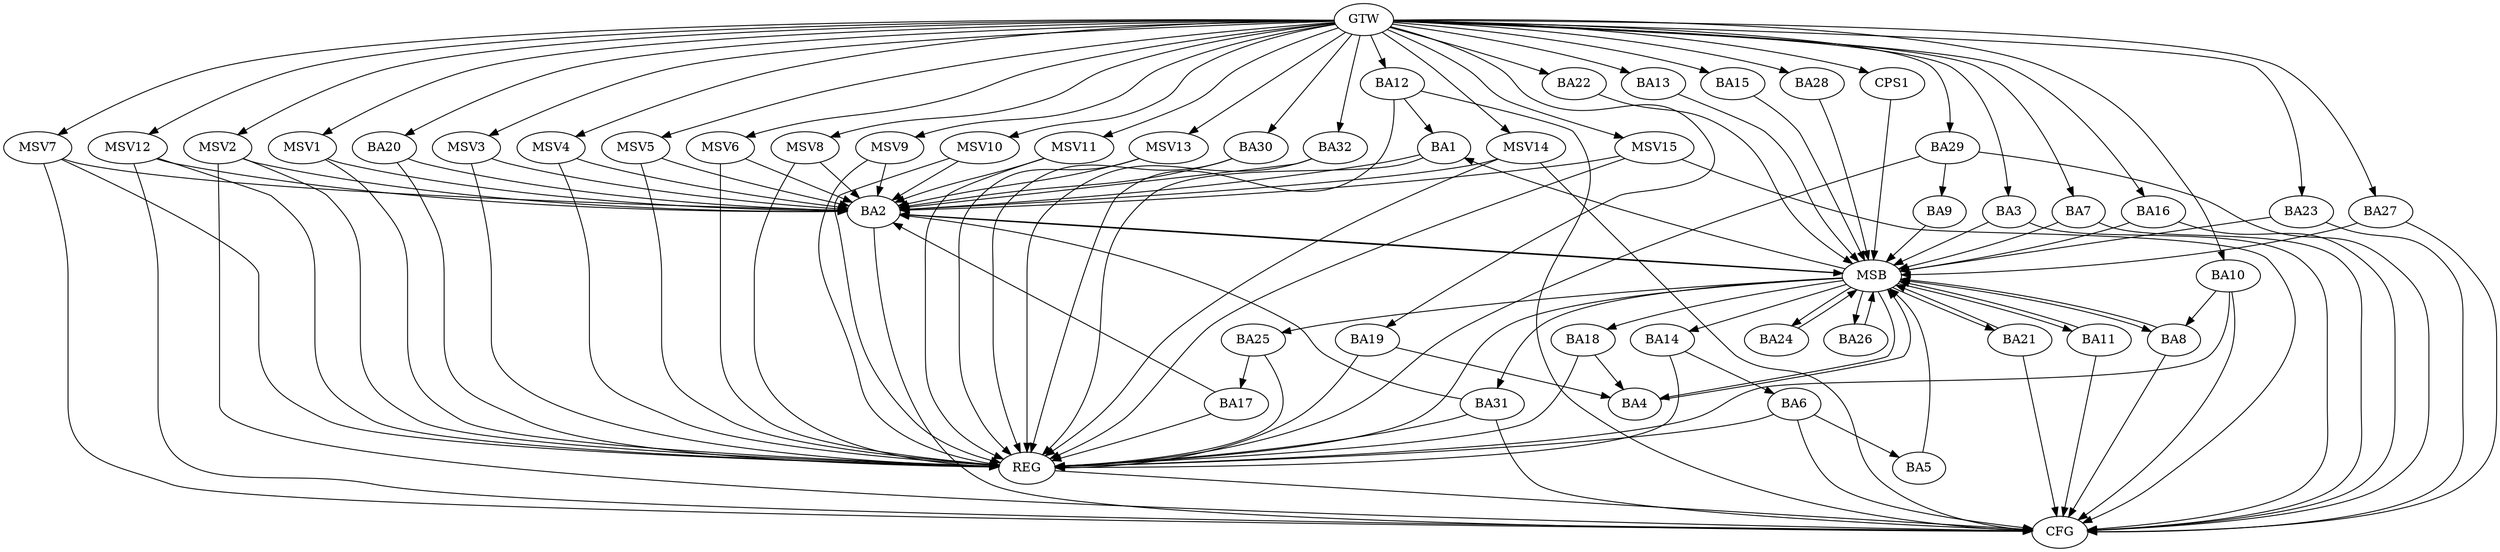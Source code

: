 strict digraph G {
  BA1 [ label="BA1" ];
  BA2 [ label="BA2" ];
  BA3 [ label="BA3" ];
  BA4 [ label="BA4" ];
  BA5 [ label="BA5" ];
  BA6 [ label="BA6" ];
  BA7 [ label="BA7" ];
  BA8 [ label="BA8" ];
  BA9 [ label="BA9" ];
  BA10 [ label="BA10" ];
  BA11 [ label="BA11" ];
  BA12 [ label="BA12" ];
  BA13 [ label="BA13" ];
  BA14 [ label="BA14" ];
  BA15 [ label="BA15" ];
  BA16 [ label="BA16" ];
  BA17 [ label="BA17" ];
  BA18 [ label="BA18" ];
  BA19 [ label="BA19" ];
  BA20 [ label="BA20" ];
  BA21 [ label="BA21" ];
  BA22 [ label="BA22" ];
  BA23 [ label="BA23" ];
  BA24 [ label="BA24" ];
  BA25 [ label="BA25" ];
  BA26 [ label="BA26" ];
  BA27 [ label="BA27" ];
  BA28 [ label="BA28" ];
  BA29 [ label="BA29" ];
  BA30 [ label="BA30" ];
  BA31 [ label="BA31" ];
  BA32 [ label="BA32" ];
  CPS1 [ label="CPS1" ];
  GTW [ label="GTW" ];
  REG [ label="REG" ];
  MSB [ label="MSB" ];
  CFG [ label="CFG" ];
  MSV1 [ label="MSV1" ];
  MSV2 [ label="MSV2" ];
  MSV3 [ label="MSV3" ];
  MSV4 [ label="MSV4" ];
  MSV5 [ label="MSV5" ];
  MSV6 [ label="MSV6" ];
  MSV7 [ label="MSV7" ];
  MSV8 [ label="MSV8" ];
  MSV9 [ label="MSV9" ];
  MSV10 [ label="MSV10" ];
  MSV11 [ label="MSV11" ];
  MSV12 [ label="MSV12" ];
  MSV13 [ label="MSV13" ];
  MSV14 [ label="MSV14" ];
  MSV15 [ label="MSV15" ];
  BA1 -> BA2;
  BA6 -> BA5;
  BA10 -> BA8;
  BA12 -> BA1;
  BA14 -> BA6;
  BA17 -> BA2;
  BA18 -> BA4;
  BA19 -> BA4;
  BA20 -> BA2;
  BA25 -> BA17;
  BA29 -> BA9;
  BA30 -> BA2;
  BA31 -> BA2;
  BA32 -> BA2;
  GTW -> BA3;
  GTW -> BA7;
  GTW -> BA10;
  GTW -> BA12;
  GTW -> BA13;
  GTW -> BA15;
  GTW -> BA16;
  GTW -> BA19;
  GTW -> BA20;
  GTW -> BA22;
  GTW -> BA23;
  GTW -> BA27;
  GTW -> BA28;
  GTW -> BA29;
  GTW -> BA30;
  GTW -> BA32;
  GTW -> CPS1;
  BA1 -> REG;
  BA6 -> REG;
  BA10 -> REG;
  BA12 -> REG;
  BA14 -> REG;
  BA17 -> REG;
  BA18 -> REG;
  BA19 -> REG;
  BA20 -> REG;
  BA25 -> REG;
  BA29 -> REG;
  BA30 -> REG;
  BA31 -> REG;
  BA32 -> REG;
  BA2 -> MSB;
  MSB -> BA1;
  MSB -> REG;
  BA3 -> MSB;
  MSB -> BA2;
  BA4 -> MSB;
  BA5 -> MSB;
  MSB -> BA4;
  BA7 -> MSB;
  BA8 -> MSB;
  BA9 -> MSB;
  BA11 -> MSB;
  BA13 -> MSB;
  MSB -> BA8;
  BA15 -> MSB;
  BA16 -> MSB;
  BA21 -> MSB;
  MSB -> BA18;
  BA22 -> MSB;
  BA23 -> MSB;
  MSB -> BA14;
  BA24 -> MSB;
  BA26 -> MSB;
  BA27 -> MSB;
  BA28 -> MSB;
  CPS1 -> MSB;
  MSB -> BA31;
  MSB -> BA26;
  MSB -> BA25;
  MSB -> BA24;
  MSB -> BA21;
  MSB -> BA11;
  BA23 -> CFG;
  BA7 -> CFG;
  BA8 -> CFG;
  BA2 -> CFG;
  BA27 -> CFG;
  BA31 -> CFG;
  BA6 -> CFG;
  BA21 -> CFG;
  BA10 -> CFG;
  BA16 -> CFG;
  BA3 -> CFG;
  BA29 -> CFG;
  BA11 -> CFG;
  BA12 -> CFG;
  REG -> CFG;
  MSV1 -> BA2;
  MSV2 -> BA2;
  MSV3 -> BA2;
  MSV4 -> BA2;
  MSV5 -> BA2;
  MSV6 -> BA2;
  GTW -> MSV1;
  MSV1 -> REG;
  GTW -> MSV2;
  MSV2 -> REG;
  MSV2 -> CFG;
  GTW -> MSV3;
  MSV3 -> REG;
  GTW -> MSV4;
  MSV4 -> REG;
  GTW -> MSV5;
  MSV5 -> REG;
  GTW -> MSV6;
  MSV6 -> REG;
  MSV7 -> BA2;
  GTW -> MSV7;
  MSV7 -> REG;
  MSV7 -> CFG;
  MSV8 -> BA2;
  GTW -> MSV8;
  MSV8 -> REG;
  MSV9 -> BA2;
  GTW -> MSV9;
  MSV9 -> REG;
  MSV10 -> BA2;
  GTW -> MSV10;
  MSV10 -> REG;
  MSV11 -> BA2;
  GTW -> MSV11;
  MSV11 -> REG;
  MSV12 -> BA2;
  GTW -> MSV12;
  MSV12 -> REG;
  MSV12 -> CFG;
  MSV13 -> BA2;
  GTW -> MSV13;
  MSV13 -> REG;
  MSV14 -> BA2;
  GTW -> MSV14;
  MSV14 -> REG;
  MSV14 -> CFG;
  MSV15 -> BA2;
  GTW -> MSV15;
  MSV15 -> REG;
  MSV15 -> CFG;
}
